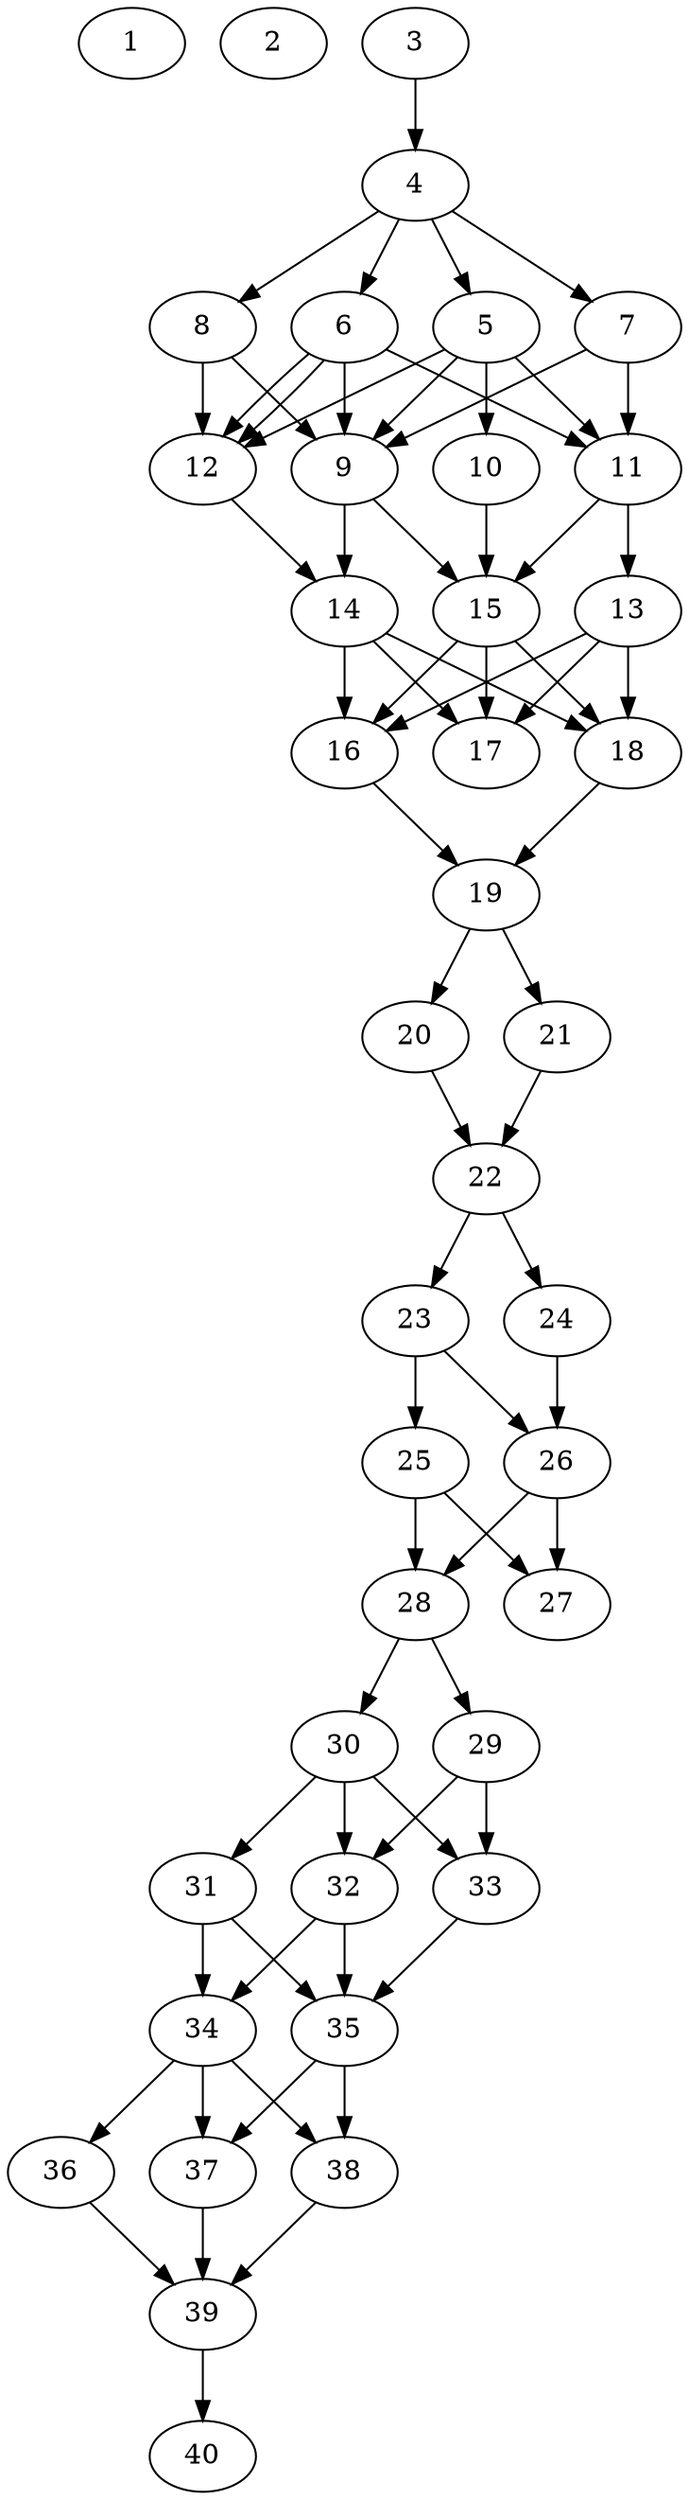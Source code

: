 // DAG automatically generated by daggen at Thu Oct  3 14:06:48 2019
// ./daggen --dot -n 40 --ccr 0.4 --fat 0.3 --regular 0.5 --density 0.9 --mindata 5242880 --maxdata 52428800 
digraph G {
  1 [size="104212480", alpha="0.11", expect_size="41684992"] 
  2 [size="36531200", alpha="0.12", expect_size="14612480"] 
  3 [size="60410880", alpha="0.06", expect_size="24164352"] 
  3 -> 4 [size ="24164352"]
  4 [size="13480960", alpha="0.06", expect_size="5392384"] 
  4 -> 5 [size ="5392384"]
  4 -> 6 [size ="5392384"]
  4 -> 7 [size ="5392384"]
  4 -> 8 [size ="5392384"]
  5 [size="123957760", alpha="0.08", expect_size="49583104"] 
  5 -> 9 [size ="49583104"]
  5 -> 10 [size ="49583104"]
  5 -> 11 [size ="49583104"]
  5 -> 12 [size ="49583104"]
  6 [size="121461760", alpha="0.04", expect_size="48584704"] 
  6 -> 9 [size ="48584704"]
  6 -> 11 [size ="48584704"]
  6 -> 12 [size ="48584704"]
  6 -> 12 [size ="48584704"]
  7 [size="64340480", alpha="0.12", expect_size="25736192"] 
  7 -> 9 [size ="25736192"]
  7 -> 11 [size ="25736192"]
  8 [size="83717120", alpha="0.16", expect_size="33486848"] 
  8 -> 9 [size ="33486848"]
  8 -> 12 [size ="33486848"]
  9 [size="121930240", alpha="0.06", expect_size="48772096"] 
  9 -> 14 [size ="48772096"]
  9 -> 15 [size ="48772096"]
  10 [size="45936640", alpha="0.06", expect_size="18374656"] 
  10 -> 15 [size ="18374656"]
  11 [size="49323520", alpha="0.04", expect_size="19729408"] 
  11 -> 13 [size ="19729408"]
  11 -> 15 [size ="19729408"]
  12 [size="112755200", alpha="0.04", expect_size="45102080"] 
  12 -> 14 [size ="45102080"]
  13 [size="68395520", alpha="0.13", expect_size="27358208"] 
  13 -> 16 [size ="27358208"]
  13 -> 17 [size ="27358208"]
  13 -> 18 [size ="27358208"]
  14 [size="103278080", alpha="0.08", expect_size="41311232"] 
  14 -> 16 [size ="41311232"]
  14 -> 17 [size ="41311232"]
  14 -> 18 [size ="41311232"]
  15 [size="22612480", alpha="0.16", expect_size="9044992"] 
  15 -> 16 [size ="9044992"]
  15 -> 17 [size ="9044992"]
  15 -> 18 [size ="9044992"]
  16 [size="70248960", alpha="0.02", expect_size="28099584"] 
  16 -> 19 [size ="28099584"]
  17 [size="93048320", alpha="0.10", expect_size="37219328"] 
  18 [size="47738880", alpha="0.02", expect_size="19095552"] 
  18 -> 19 [size ="19095552"]
  19 [size="22415360", alpha="0.00", expect_size="8966144"] 
  19 -> 20 [size ="8966144"]
  19 -> 21 [size ="8966144"]
  20 [size="59338240", alpha="0.12", expect_size="23735296"] 
  20 -> 22 [size ="23735296"]
  21 [size="97144320", alpha="0.18", expect_size="38857728"] 
  21 -> 22 [size ="38857728"]
  22 [size="117992960", alpha="0.09", expect_size="47197184"] 
  22 -> 23 [size ="47197184"]
  22 -> 24 [size ="47197184"]
  23 [size="25605120", alpha="0.08", expect_size="10242048"] 
  23 -> 25 [size ="10242048"]
  23 -> 26 [size ="10242048"]
  24 [size="102581760", alpha="0.07", expect_size="41032704"] 
  24 -> 26 [size ="41032704"]
  25 [size="31262720", alpha="0.04", expect_size="12505088"] 
  25 -> 27 [size ="12505088"]
  25 -> 28 [size ="12505088"]
  26 [size="126297600", alpha="0.00", expect_size="50519040"] 
  26 -> 27 [size ="50519040"]
  26 -> 28 [size ="50519040"]
  27 [size="19023360", alpha="0.05", expect_size="7609344"] 
  28 [size="78827520", alpha="0.02", expect_size="31531008"] 
  28 -> 29 [size ="31531008"]
  28 -> 30 [size ="31531008"]
  29 [size="92065280", alpha="0.17", expect_size="36826112"] 
  29 -> 32 [size ="36826112"]
  29 -> 33 [size ="36826112"]
  30 [size="93145600", alpha="0.18", expect_size="37258240"] 
  30 -> 31 [size ="37258240"]
  30 -> 32 [size ="37258240"]
  30 -> 33 [size ="37258240"]
  31 [size="43176960", alpha="0.04", expect_size="17270784"] 
  31 -> 34 [size ="17270784"]
  31 -> 35 [size ="17270784"]
  32 [size="33269760", alpha="0.08", expect_size="13307904"] 
  32 -> 34 [size ="13307904"]
  32 -> 35 [size ="13307904"]
  33 [size="86845440", alpha="0.01", expect_size="34738176"] 
  33 -> 35 [size ="34738176"]
  34 [size="15278080", alpha="0.10", expect_size="6111232"] 
  34 -> 36 [size ="6111232"]
  34 -> 37 [size ="6111232"]
  34 -> 38 [size ="6111232"]
  35 [size="54878720", alpha="0.20", expect_size="21951488"] 
  35 -> 37 [size ="21951488"]
  35 -> 38 [size ="21951488"]
  36 [size="80568320", alpha="0.19", expect_size="32227328"] 
  36 -> 39 [size ="32227328"]
  37 [size="82734080", alpha="0.12", expect_size="33093632"] 
  37 -> 39 [size ="33093632"]
  38 [size="112619520", alpha="0.12", expect_size="45047808"] 
  38 -> 39 [size ="45047808"]
  39 [size="122864640", alpha="0.12", expect_size="49145856"] 
  39 -> 40 [size ="49145856"]
  40 [size="104332800", alpha="0.01", expect_size="41733120"] 
}
